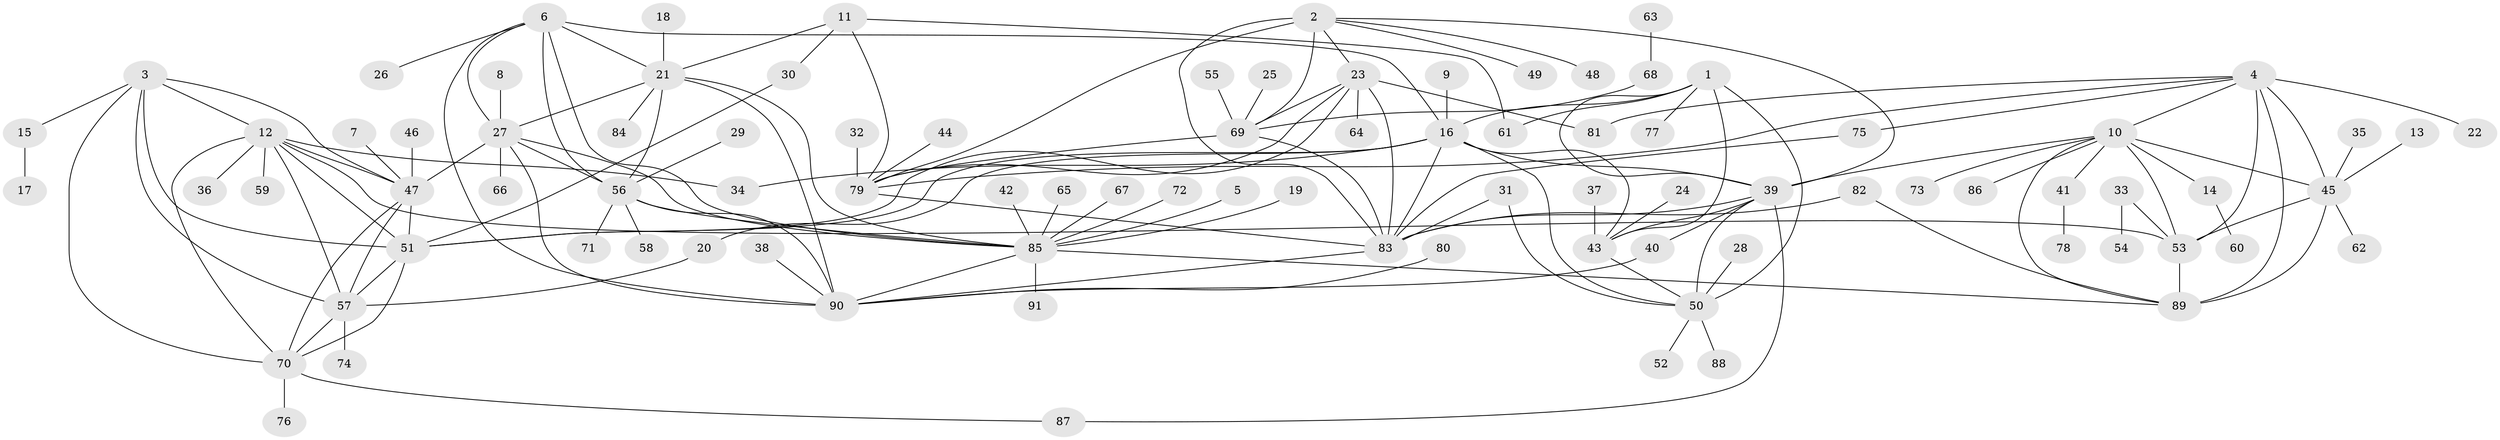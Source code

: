 // original degree distribution, {7: 0.007751937984496124, 8: 0.06201550387596899, 5: 0.015503875968992248, 10: 0.03875968992248062, 12: 0.007751937984496124, 9: 0.06201550387596899, 14: 0.007751937984496124, 11: 0.015503875968992248, 6: 0.015503875968992248, 1: 0.5736434108527132, 4: 0.007751937984496124, 2: 0.14728682170542637, 3: 0.03875968992248062}
// Generated by graph-tools (version 1.1) at 2025/37/03/04/25 23:37:35]
// undirected, 91 vertices, 147 edges
graph export_dot {
  node [color=gray90,style=filled];
  1;
  2;
  3;
  4;
  5;
  6;
  7;
  8;
  9;
  10;
  11;
  12;
  13;
  14;
  15;
  16;
  17;
  18;
  19;
  20;
  21;
  22;
  23;
  24;
  25;
  26;
  27;
  28;
  29;
  30;
  31;
  32;
  33;
  34;
  35;
  36;
  37;
  38;
  39;
  40;
  41;
  42;
  43;
  44;
  45;
  46;
  47;
  48;
  49;
  50;
  51;
  52;
  53;
  54;
  55;
  56;
  57;
  58;
  59;
  60;
  61;
  62;
  63;
  64;
  65;
  66;
  67;
  68;
  69;
  70;
  71;
  72;
  73;
  74;
  75;
  76;
  77;
  78;
  79;
  80;
  81;
  82;
  83;
  84;
  85;
  86;
  87;
  88;
  89;
  90;
  91;
  1 -- 16 [weight=2.0];
  1 -- 39 [weight=2.0];
  1 -- 43 [weight=2.0];
  1 -- 50 [weight=2.0];
  1 -- 61 [weight=1.0];
  1 -- 77 [weight=1.0];
  2 -- 23 [weight=2.0];
  2 -- 39 [weight=1.0];
  2 -- 48 [weight=1.0];
  2 -- 49 [weight=1.0];
  2 -- 69 [weight=2.0];
  2 -- 79 [weight=2.0];
  2 -- 83 [weight=2.0];
  3 -- 12 [weight=1.0];
  3 -- 15 [weight=1.0];
  3 -- 47 [weight=1.0];
  3 -- 51 [weight=1.0];
  3 -- 57 [weight=1.0];
  3 -- 70 [weight=1.0];
  4 -- 10 [weight=2.0];
  4 -- 22 [weight=1.0];
  4 -- 45 [weight=2.0];
  4 -- 53 [weight=2.0];
  4 -- 75 [weight=1.0];
  4 -- 79 [weight=1.0];
  4 -- 81 [weight=1.0];
  4 -- 89 [weight=2.0];
  5 -- 85 [weight=1.0];
  6 -- 16 [weight=1.0];
  6 -- 21 [weight=1.0];
  6 -- 26 [weight=1.0];
  6 -- 27 [weight=1.0];
  6 -- 56 [weight=1.0];
  6 -- 85 [weight=1.0];
  6 -- 90 [weight=1.0];
  7 -- 47 [weight=1.0];
  8 -- 27 [weight=1.0];
  9 -- 16 [weight=1.0];
  10 -- 14 [weight=1.0];
  10 -- 39 [weight=1.0];
  10 -- 41 [weight=1.0];
  10 -- 45 [weight=1.0];
  10 -- 53 [weight=1.0];
  10 -- 73 [weight=1.0];
  10 -- 86 [weight=1.0];
  10 -- 89 [weight=1.0];
  11 -- 21 [weight=1.0];
  11 -- 30 [weight=1.0];
  11 -- 61 [weight=1.0];
  11 -- 79 [weight=1.0];
  12 -- 34 [weight=1.0];
  12 -- 36 [weight=1.0];
  12 -- 47 [weight=1.0];
  12 -- 51 [weight=1.0];
  12 -- 53 [weight=1.0];
  12 -- 57 [weight=1.0];
  12 -- 59 [weight=1.0];
  12 -- 70 [weight=1.0];
  13 -- 45 [weight=1.0];
  14 -- 60 [weight=1.0];
  15 -- 17 [weight=1.0];
  16 -- 20 [weight=1.0];
  16 -- 34 [weight=1.0];
  16 -- 39 [weight=1.0];
  16 -- 43 [weight=1.0];
  16 -- 50 [weight=1.0];
  16 -- 51 [weight=1.0];
  16 -- 83 [weight=1.0];
  18 -- 21 [weight=1.0];
  19 -- 85 [weight=1.0];
  20 -- 57 [weight=1.0];
  21 -- 27 [weight=1.0];
  21 -- 56 [weight=1.0];
  21 -- 84 [weight=1.0];
  21 -- 85 [weight=1.0];
  21 -- 90 [weight=1.0];
  23 -- 51 [weight=1.0];
  23 -- 64 [weight=1.0];
  23 -- 69 [weight=1.0];
  23 -- 79 [weight=1.0];
  23 -- 81 [weight=1.0];
  23 -- 83 [weight=1.0];
  24 -- 43 [weight=1.0];
  25 -- 69 [weight=1.0];
  27 -- 47 [weight=1.0];
  27 -- 56 [weight=1.0];
  27 -- 66 [weight=1.0];
  27 -- 85 [weight=1.0];
  27 -- 90 [weight=1.0];
  28 -- 50 [weight=1.0];
  29 -- 56 [weight=1.0];
  30 -- 51 [weight=1.0];
  31 -- 50 [weight=1.0];
  31 -- 83 [weight=1.0];
  32 -- 79 [weight=1.0];
  33 -- 53 [weight=1.0];
  33 -- 54 [weight=1.0];
  35 -- 45 [weight=1.0];
  37 -- 43 [weight=1.0];
  38 -- 90 [weight=1.0];
  39 -- 40 [weight=1.0];
  39 -- 43 [weight=1.0];
  39 -- 50 [weight=1.0];
  39 -- 83 [weight=1.0];
  39 -- 87 [weight=1.0];
  40 -- 90 [weight=1.0];
  41 -- 78 [weight=1.0];
  42 -- 85 [weight=1.0];
  43 -- 50 [weight=1.0];
  44 -- 79 [weight=1.0];
  45 -- 53 [weight=1.0];
  45 -- 62 [weight=1.0];
  45 -- 89 [weight=1.0];
  46 -- 47 [weight=1.0];
  47 -- 51 [weight=1.0];
  47 -- 57 [weight=1.0];
  47 -- 70 [weight=1.0];
  50 -- 52 [weight=1.0];
  50 -- 88 [weight=1.0];
  51 -- 57 [weight=1.0];
  51 -- 70 [weight=1.0];
  53 -- 89 [weight=1.0];
  55 -- 69 [weight=1.0];
  56 -- 58 [weight=1.0];
  56 -- 71 [weight=1.0];
  56 -- 85 [weight=1.0];
  56 -- 90 [weight=1.0];
  57 -- 70 [weight=1.0];
  57 -- 74 [weight=1.0];
  63 -- 68 [weight=1.0];
  65 -- 85 [weight=1.0];
  67 -- 85 [weight=1.0];
  68 -- 69 [weight=1.0];
  69 -- 79 [weight=1.0];
  69 -- 83 [weight=1.0];
  70 -- 76 [weight=1.0];
  70 -- 87 [weight=1.0];
  72 -- 85 [weight=1.0];
  75 -- 83 [weight=1.0];
  79 -- 83 [weight=1.0];
  80 -- 90 [weight=1.0];
  82 -- 83 [weight=1.0];
  82 -- 89 [weight=1.0];
  83 -- 90 [weight=1.0];
  85 -- 89 [weight=1.0];
  85 -- 90 [weight=1.0];
  85 -- 91 [weight=1.0];
}
